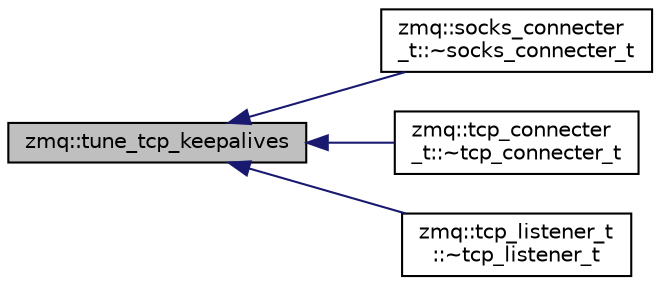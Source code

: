 digraph "zmq::tune_tcp_keepalives"
{
  edge [fontname="Helvetica",fontsize="10",labelfontname="Helvetica",labelfontsize="10"];
  node [fontname="Helvetica",fontsize="10",shape=record];
  rankdir="LR";
  Node690 [label="zmq::tune_tcp_keepalives",height=0.2,width=0.4,color="black", fillcolor="grey75", style="filled", fontcolor="black"];
  Node690 -> Node691 [dir="back",color="midnightblue",fontsize="10",style="solid",fontname="Helvetica"];
  Node691 [label="zmq::socks_connecter\l_t::~socks_connecter_t",height=0.2,width=0.4,color="black", fillcolor="white", style="filled",URL="$d4/db4/classzmq_1_1socks__connecter__t.html#a0c674bdb7a75ad447ec6641875bb4491"];
  Node690 -> Node692 [dir="back",color="midnightblue",fontsize="10",style="solid",fontname="Helvetica"];
  Node692 [label="zmq::tcp_connecter\l_t::~tcp_connecter_t",height=0.2,width=0.4,color="black", fillcolor="white", style="filled",URL="$da/dab/classzmq_1_1tcp__connecter__t.html#aa1f1f60cf0dd9618cf9b413ff6507b8d"];
  Node690 -> Node693 [dir="back",color="midnightblue",fontsize="10",style="solid",fontname="Helvetica"];
  Node693 [label="zmq::tcp_listener_t\l::~tcp_listener_t",height=0.2,width=0.4,color="black", fillcolor="white", style="filled",URL="$db/d82/classzmq_1_1tcp__listener__t.html#a5ce2de50a1242c4f43c1d1496b6b2cd8"];
}
